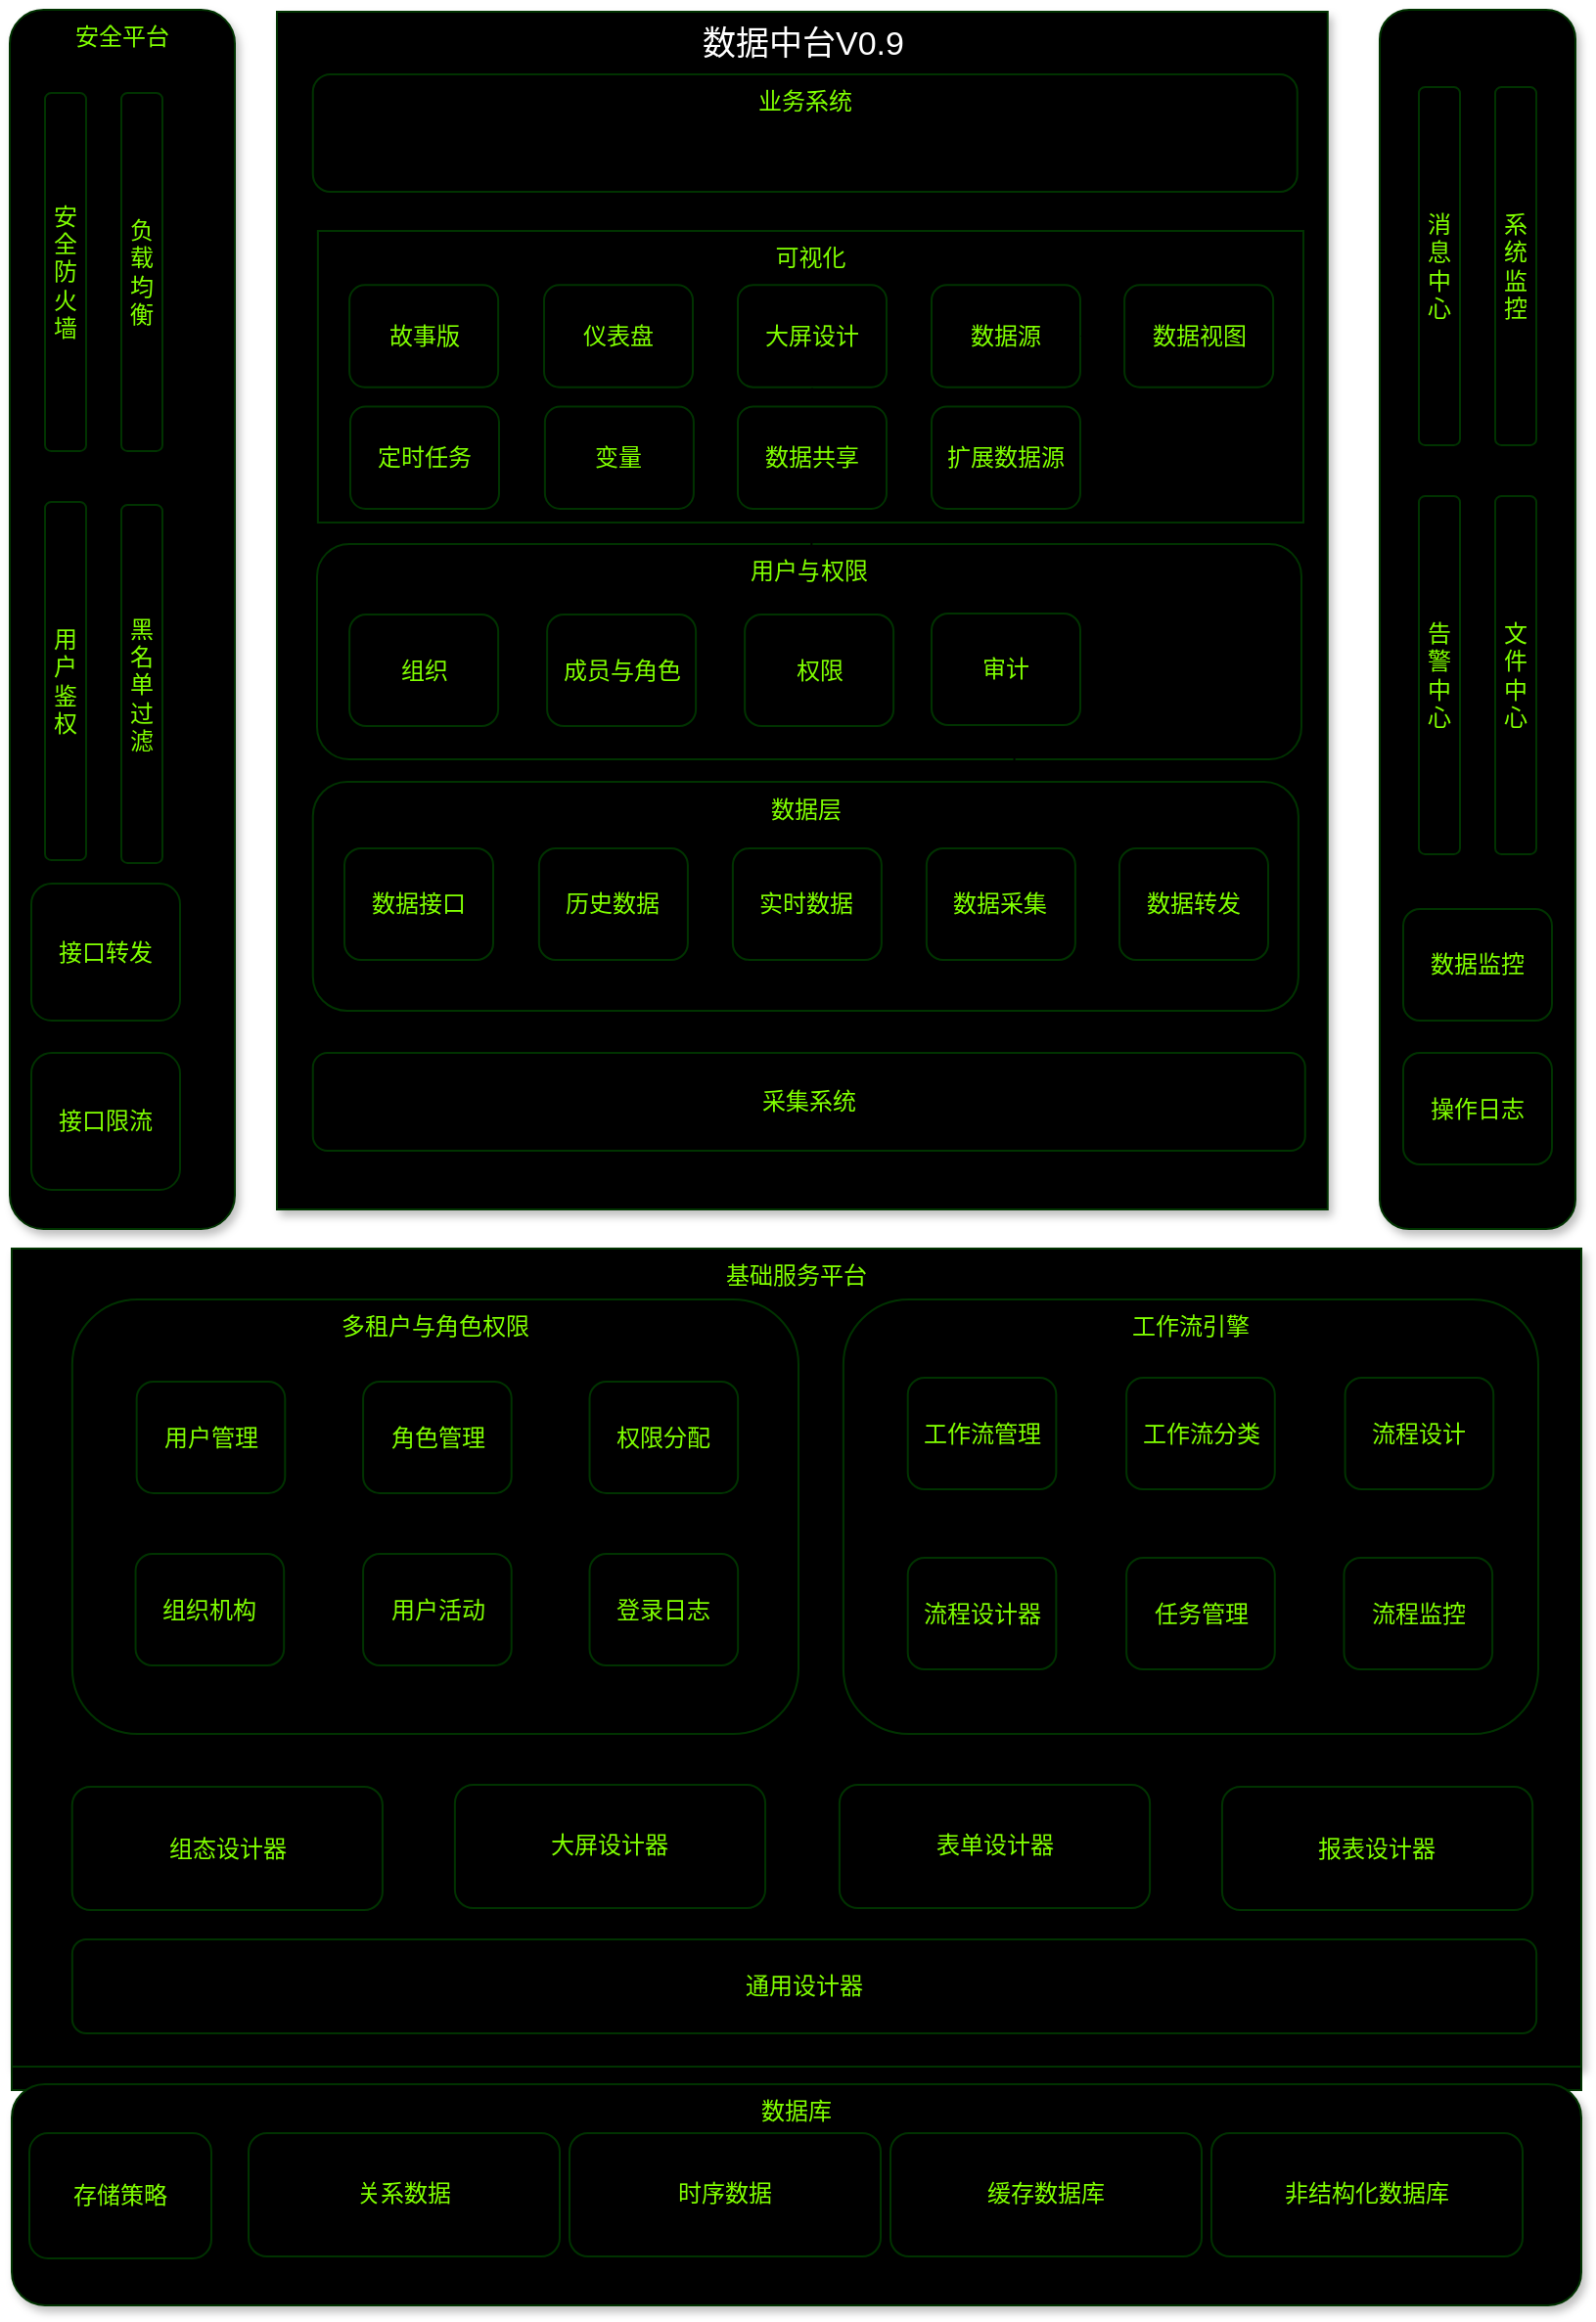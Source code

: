 <mxfile version="24.8.8">
  <diagram name="第 1 页" id="jOEGAAdJldzdozOKirW3">
    <mxGraphModel dx="1436" dy="786" grid="1" gridSize="10" guides="1" tooltips="1" connect="1" arrows="1" fold="1" page="1" pageScale="1" pageWidth="827" pageHeight="480" math="0" shadow="0">
      <root>
        <mxCell id="0" />
        <mxCell id="1" parent="0" />
        <mxCell id="qu1P84a28oFz5D7fJ5ri-1" value="数据中台V0.9" style="rounded=0;whiteSpace=wrap;html=1;fillColor=#000000;fontColor=#ffffff;strokeColor=#003300;glass=0;shadow=1;verticalAlign=top;align=center;fontSize=17;" vertex="1" parent="1">
          <mxGeometry x="148.5" y="8" width="536.89" height="612" as="geometry" />
        </mxCell>
        <mxCell id="qu1P84a28oFz5D7fJ5ri-3" value="" style="rounded=1;whiteSpace=wrap;html=1;fillColor=#000000;strokeColor=#003300;fontColor=#ffffff;shadow=1;glass=0;align=center;verticalAlign=top;fontFamily=Helvetica;fontSize=12;" vertex="1" parent="1">
          <mxGeometry x="712" y="7" width="100" height="623" as="geometry" />
        </mxCell>
        <mxCell id="qu1P84a28oFz5D7fJ5ri-4" value="安全平台" style="rounded=1;whiteSpace=wrap;html=1;fillColor=#000000;strokeColor=#003300;shadow=1;glass=0;align=center;verticalAlign=top;fontFamily=Helvetica;fontSize=12;fontColor=#80FF00;" vertex="1" parent="1">
          <mxGeometry x="12" y="7" width="115" height="623" as="geometry" />
        </mxCell>
        <mxCell id="qu1P84a28oFz5D7fJ5ri-20" value="接口转发" style="rounded=1;whiteSpace=wrap;html=1;fillColor=#000000;fontColor=#80FF00;strokeColor=#003300;" vertex="1" parent="1">
          <mxGeometry x="23" y="453.5" width="76" height="70" as="geometry" />
        </mxCell>
        <mxCell id="qu1P84a28oFz5D7fJ5ri-43" value="消息中心" style="rounded=1;whiteSpace=wrap;html=1;fillColor=#000000;fontColor=#80FF00;strokeColor=#003300;horizontal=1;" vertex="1" parent="1">
          <mxGeometry x="732" y="46.5" width="21" height="183" as="geometry" />
        </mxCell>
        <mxCell id="qu1P84a28oFz5D7fJ5ri-44" value="告警中心" style="rounded=1;whiteSpace=wrap;html=1;fillColor=#000000;fontColor=#80FF00;strokeColor=#003300;horizontal=1;" vertex="1" parent="1">
          <mxGeometry x="732" y="255.5" width="21" height="183" as="geometry" />
        </mxCell>
        <mxCell id="qu1P84a28oFz5D7fJ5ri-46" value="系统监控" style="rounded=1;whiteSpace=wrap;html=1;fillColor=#000000;fontColor=#80FF00;strokeColor=#003300;horizontal=1;" vertex="1" parent="1">
          <mxGeometry x="771" y="46.5" width="21" height="183" as="geometry" />
        </mxCell>
        <mxCell id="qu1P84a28oFz5D7fJ5ri-47" value="文件中心" style="rounded=1;whiteSpace=wrap;html=1;fillColor=#000000;fontColor=#80FF00;strokeColor=#003300;horizontal=1;" vertex="1" parent="1">
          <mxGeometry x="771" y="255.5" width="21" height="183" as="geometry" />
        </mxCell>
        <mxCell id="qu1P84a28oFz5D7fJ5ri-49" value="安全防火墙" style="rounded=1;whiteSpace=wrap;html=1;fillColor=#000000;fontColor=#80FF00;strokeColor=#003300;horizontal=1;" vertex="1" parent="1">
          <mxGeometry x="30" y="49.5" width="21" height="183" as="geometry" />
        </mxCell>
        <mxCell id="qu1P84a28oFz5D7fJ5ri-50" value="用户鉴权" style="rounded=1;whiteSpace=wrap;html=1;fillColor=#000000;fontColor=#80FF00;strokeColor=#003300;horizontal=1;" vertex="1" parent="1">
          <mxGeometry x="30" y="258.5" width="21" height="183" as="geometry" />
        </mxCell>
        <mxCell id="qu1P84a28oFz5D7fJ5ri-52" value="负载均衡" style="rounded=1;whiteSpace=wrap;html=1;fillColor=#000000;fontColor=#80FF00;strokeColor=#003300;horizontal=1;" vertex="1" parent="1">
          <mxGeometry x="69" y="49.5" width="21" height="183" as="geometry" />
        </mxCell>
        <mxCell id="qu1P84a28oFz5D7fJ5ri-54" value="黑名单过滤" style="rounded=1;whiteSpace=wrap;html=1;fillColor=#000000;fontColor=#80FF00;strokeColor=#003300;horizontal=1;" vertex="1" parent="1">
          <mxGeometry x="69" y="260" width="21" height="183" as="geometry" />
        </mxCell>
        <mxCell id="qu1P84a28oFz5D7fJ5ri-66" value="接口限流" style="rounded=1;whiteSpace=wrap;html=1;fillColor=#000000;fontColor=#80FF00;strokeColor=#003300;" vertex="1" parent="1">
          <mxGeometry x="23" y="540" width="76" height="70" as="geometry" />
        </mxCell>
        <mxCell id="qu1P84a28oFz5D7fJ5ri-113" value="" style="group" vertex="1" connectable="0" parent="1">
          <mxGeometry x="13" y="640" width="802" height="540" as="geometry" />
        </mxCell>
        <mxCell id="qu1P84a28oFz5D7fJ5ri-21" value="" style="group;rounded=0;strokeColor=#003300;align=center;verticalAlign=middle;fontFamily=Helvetica;fontSize=12;fontColor=#80FF00;fillColor=#000000;" vertex="1" connectable="0" parent="qu1P84a28oFz5D7fJ5ri-113">
          <mxGeometry width="802" height="430" as="geometry" />
        </mxCell>
        <mxCell id="qu1P84a28oFz5D7fJ5ri-22" value="基础服务平台" style="rounded=0;whiteSpace=wrap;html=1;fillColor=#000000;strokeColor=#003300;fontColor=#80FF00;align=center;verticalAlign=top;labelBackgroundColor=none;fontFamily=Helvetica;shadow=1;glass=0;fontSize=12;" vertex="1" parent="qu1P84a28oFz5D7fJ5ri-21">
          <mxGeometry width="802" height="418" as="geometry" />
        </mxCell>
        <mxCell id="qu1P84a28oFz5D7fJ5ri-23" value="多租户与角色权限" style="rounded=1;whiteSpace=wrap;html=1;fillColor=#000000;fontColor=#80FF00;strokeColor=#003300;glass=0;shadow=1;verticalAlign=top;align=center;fontFamily=Helvetica;fontSize=12;" vertex="1" parent="qu1P84a28oFz5D7fJ5ri-21">
          <mxGeometry x="30.923" y="26" width="371.075" height="222" as="geometry" />
        </mxCell>
        <mxCell id="qu1P84a28oFz5D7fJ5ri-24" value="用户管理" style="rounded=1;whiteSpace=wrap;html=1;fillColor=#000000;fontColor=#80FF00;strokeColor=#003300;align=center;verticalAlign=middle;fontFamily=Helvetica;fontSize=12;horizontal=1;" vertex="1" parent="qu1P84a28oFz5D7fJ5ri-21">
          <mxGeometry x="63.841" y="68" width="75.811" height="57" as="geometry" />
        </mxCell>
        <mxCell id="qu1P84a28oFz5D7fJ5ri-25" value="角色管理" style="rounded=1;whiteSpace=wrap;html=1;fillColor=#000000;fontColor=#80FF00;strokeColor=#003300;align=center;verticalAlign=middle;fontFamily=Helvetica;fontSize=12;horizontal=1;" vertex="1" parent="qu1P84a28oFz5D7fJ5ri-21">
          <mxGeometry x="179.552" y="68" width="75.811" height="57" as="geometry" />
        </mxCell>
        <mxCell id="qu1P84a28oFz5D7fJ5ri-26" value="权限分配" style="rounded=1;whiteSpace=wrap;html=1;fillColor=#000000;fontColor=#80FF00;strokeColor=#003300;align=center;verticalAlign=middle;fontFamily=Helvetica;fontSize=12;horizontal=1;" vertex="1" parent="qu1P84a28oFz5D7fJ5ri-21">
          <mxGeometry x="295.264" y="68" width="75.811" height="57" as="geometry" />
        </mxCell>
        <mxCell id="qu1P84a28oFz5D7fJ5ri-27" value="组织机构" style="rounded=1;whiteSpace=wrap;html=1;fillColor=#000000;fontColor=#80FF00;strokeColor=#003300;align=center;verticalAlign=middle;fontFamily=Helvetica;fontSize=12;horizontal=1;" vertex="1" parent="qu1P84a28oFz5D7fJ5ri-21">
          <mxGeometry x="63.282" y="156" width="75.811" height="57" as="geometry" />
        </mxCell>
        <mxCell id="qu1P84a28oFz5D7fJ5ri-28" value="用户活动" style="rounded=1;whiteSpace=wrap;html=1;fillColor=#000000;fontColor=#80FF00;strokeColor=#003300;align=center;verticalAlign=middle;fontFamily=Helvetica;fontSize=12;horizontal=1;" vertex="1" parent="qu1P84a28oFz5D7fJ5ri-21">
          <mxGeometry x="179.552" y="156" width="75.811" height="57" as="geometry" />
        </mxCell>
        <mxCell id="qu1P84a28oFz5D7fJ5ri-29" value="登录日志" style="rounded=1;whiteSpace=wrap;html=1;fillColor=#000000;fontColor=#80FF00;strokeColor=#003300;align=center;verticalAlign=middle;fontFamily=Helvetica;fontSize=12;horizontal=1;" vertex="1" parent="qu1P84a28oFz5D7fJ5ri-21">
          <mxGeometry x="295.264" y="156" width="75.811" height="57" as="geometry" />
        </mxCell>
        <mxCell id="qu1P84a28oFz5D7fJ5ri-30" value="工作流引擎" style="rounded=1;whiteSpace=wrap;html=1;fillColor=#000000;fontColor=#80FF00;strokeColor=#003300;glass=0;shadow=1;verticalAlign=top;align=center;fontFamily=Helvetica;fontSize=12;" vertex="1" parent="qu1P84a28oFz5D7fJ5ri-21">
          <mxGeometry x="424.94" y="26" width="355.055" height="222" as="geometry" />
        </mxCell>
        <mxCell id="qu1P84a28oFz5D7fJ5ri-31" value="工作流管理" style="rounded=1;whiteSpace=wrap;html=1;fillColor=#000000;fontColor=#80FF00;strokeColor=#003300;align=center;verticalAlign=middle;fontFamily=Helvetica;fontSize=12;horizontal=1;" vertex="1" parent="qu1P84a28oFz5D7fJ5ri-21">
          <mxGeometry x="457.858" y="66" width="75.811" height="57" as="geometry" />
        </mxCell>
        <mxCell id="qu1P84a28oFz5D7fJ5ri-32" value="工作流分类" style="rounded=1;whiteSpace=wrap;html=1;fillColor=#000000;fontColor=#80FF00;strokeColor=#003300;align=center;verticalAlign=middle;fontFamily=Helvetica;fontSize=12;horizontal=1;" vertex="1" parent="qu1P84a28oFz5D7fJ5ri-21">
          <mxGeometry x="569.58" y="66" width="75.811" height="57" as="geometry" />
        </mxCell>
        <mxCell id="qu1P84a28oFz5D7fJ5ri-33" value="流程设计" style="rounded=1;whiteSpace=wrap;html=1;fillColor=#000000;fontColor=#80FF00;strokeColor=#003300;align=center;verticalAlign=middle;fontFamily=Helvetica;fontSize=12;horizontal=1;" vertex="1" parent="qu1P84a28oFz5D7fJ5ri-21">
          <mxGeometry x="681.301" y="66" width="75.811" height="57" as="geometry" />
        </mxCell>
        <mxCell id="qu1P84a28oFz5D7fJ5ri-34" value="流程设计器" style="rounded=1;whiteSpace=wrap;html=1;fillColor=#000000;fontColor=#80FF00;strokeColor=#003300;align=center;verticalAlign=middle;fontFamily=Helvetica;fontSize=12;horizontal=1;" vertex="1" parent="qu1P84a28oFz5D7fJ5ri-21">
          <mxGeometry x="457.858" y="158" width="75.811" height="57" as="geometry" />
        </mxCell>
        <mxCell id="qu1P84a28oFz5D7fJ5ri-35" value="任务管理" style="rounded=1;whiteSpace=wrap;html=1;fillColor=#000000;fontColor=#80FF00;strokeColor=#003300;align=center;verticalAlign=middle;fontFamily=Helvetica;fontSize=12;horizontal=1;" vertex="1" parent="qu1P84a28oFz5D7fJ5ri-21">
          <mxGeometry x="569.58" y="158" width="75.811" height="57" as="geometry" />
        </mxCell>
        <mxCell id="qu1P84a28oFz5D7fJ5ri-36" value="流程监控" style="rounded=1;whiteSpace=wrap;html=1;fillColor=#000000;fontColor=#80FF00;strokeColor=#003300;align=center;verticalAlign=middle;fontFamily=Helvetica;fontSize=12;horizontal=1;" vertex="1" parent="qu1P84a28oFz5D7fJ5ri-21">
          <mxGeometry x="680.742" y="158" width="75.811" height="57" as="geometry" />
        </mxCell>
        <mxCell id="qu1P84a28oFz5D7fJ5ri-37" value="通用设计器" style="rounded=1;whiteSpace=wrap;html=1;fillColor=#000000;fontColor=#80FF00;strokeColor=#003300;glass=0;shadow=1;verticalAlign=middle;align=center;fontFamily=Helvetica;fontSize=12;" vertex="1" parent="qu1P84a28oFz5D7fJ5ri-21">
          <mxGeometry x="30.923" y="353" width="748.134" height="48" as="geometry" />
        </mxCell>
        <mxCell id="qu1P84a28oFz5D7fJ5ri-38" value="组态设计器" style="rounded=1;whiteSpace=wrap;html=1;fillColor=#000000;fontColor=#80FF00;strokeColor=#003300;glass=0;shadow=1;verticalAlign=middle;align=center;fontFamily=Helvetica;fontSize=12;" vertex="1" parent="qu1P84a28oFz5D7fJ5ri-21">
          <mxGeometry x="30.863" y="275.008" width="158.604" height="62.992" as="geometry" />
        </mxCell>
        <mxCell id="qu1P84a28oFz5D7fJ5ri-39" value="大屏设计器" style="rounded=1;whiteSpace=wrap;html=1;fillColor=#000000;fontColor=#80FF00;strokeColor=#003300;glass=0;shadow=1;verticalAlign=middle;align=center;fontFamily=Helvetica;fontSize=12;" vertex="1" parent="qu1P84a28oFz5D7fJ5ri-21">
          <mxGeometry x="226.435" y="274" width="158.604" height="62.992" as="geometry" />
        </mxCell>
        <mxCell id="qu1P84a28oFz5D7fJ5ri-40" value="报表设计器" style="rounded=1;whiteSpace=wrap;html=1;fillColor=#000000;fontColor=#80FF00;strokeColor=#003300;glass=0;shadow=1;verticalAlign=middle;align=center;fontFamily=Helvetica;fontSize=12;" vertex="1" parent="qu1P84a28oFz5D7fJ5ri-21">
          <mxGeometry x="618.458" y="275.008" width="158.604" height="62.992" as="geometry" />
        </mxCell>
        <mxCell id="qu1P84a28oFz5D7fJ5ri-41" value="表单设计器" style="rounded=1;whiteSpace=wrap;html=1;fillColor=#000000;fontColor=#80FF00;strokeColor=#003300;glass=0;shadow=1;verticalAlign=middle;align=center;fontFamily=Helvetica;fontSize=12;" vertex="1" parent="qu1P84a28oFz5D7fJ5ri-21">
          <mxGeometry x="422.945" y="274" width="158.604" height="62.992" as="geometry" />
        </mxCell>
        <mxCell id="qu1P84a28oFz5D7fJ5ri-59" value="" style="group" vertex="1" connectable="0" parent="qu1P84a28oFz5D7fJ5ri-113">
          <mxGeometry y="427" width="802" height="113" as="geometry" />
        </mxCell>
        <mxCell id="qu1P84a28oFz5D7fJ5ri-60" value="数据库" style="rounded=1;whiteSpace=wrap;html=1;fillColor=#000000;fontColor=#80FF00;strokeColor=#003300;glass=0;shadow=1;verticalAlign=top;align=center;fontFamily=Helvetica;fontSize=12;" vertex="1" parent="qu1P84a28oFz5D7fJ5ri-59">
          <mxGeometry width="802" height="113" as="geometry" />
        </mxCell>
        <mxCell id="qu1P84a28oFz5D7fJ5ri-61" value="关系数据" style="rounded=1;whiteSpace=wrap;html=1;fillColor=#000000;fontColor=#80FF00;strokeColor=#003300;glass=0;shadow=1;verticalAlign=middle;align=center;fontFamily=Helvetica;fontSize=12;" vertex="1" parent="qu1P84a28oFz5D7fJ5ri-59">
          <mxGeometry x="121" y="25" width="159" height="62.992" as="geometry" />
        </mxCell>
        <mxCell id="qu1P84a28oFz5D7fJ5ri-62" value="时序数据" style="rounded=1;whiteSpace=wrap;html=1;fillColor=#000000;fontColor=#80FF00;strokeColor=#003300;glass=0;shadow=1;verticalAlign=middle;align=center;fontFamily=Helvetica;fontSize=12;" vertex="1" parent="qu1P84a28oFz5D7fJ5ri-59">
          <mxGeometry x="285" y="25" width="159" height="62.992" as="geometry" />
        </mxCell>
        <mxCell id="qu1P84a28oFz5D7fJ5ri-63" value="非结构化数据库" style="rounded=1;whiteSpace=wrap;html=1;fillColor=#000000;fontColor=#80FF00;strokeColor=#003300;glass=0;shadow=1;verticalAlign=middle;align=center;fontFamily=Helvetica;fontSize=12;" vertex="1" parent="qu1P84a28oFz5D7fJ5ri-59">
          <mxGeometry x="613" y="25" width="159" height="62.992" as="geometry" />
        </mxCell>
        <mxCell id="qu1P84a28oFz5D7fJ5ri-64" value="缓存数据库" style="rounded=1;whiteSpace=wrap;html=1;fillColor=#000000;fontColor=#80FF00;strokeColor=#003300;glass=0;shadow=1;verticalAlign=middle;align=center;fontFamily=Helvetica;fontSize=12;" vertex="1" parent="qu1P84a28oFz5D7fJ5ri-59">
          <mxGeometry x="449" y="25" width="159" height="62.992" as="geometry" />
        </mxCell>
        <mxCell id="qu1P84a28oFz5D7fJ5ri-65" value="存储策略" style="rounded=1;whiteSpace=wrap;html=1;fillColor=#000000;fontColor=#80FF00;strokeColor=#003300;horizontal=1;" vertex="1" parent="qu1P84a28oFz5D7fJ5ri-59">
          <mxGeometry x="9" y="25" width="93" height="64" as="geometry" />
        </mxCell>
        <mxCell id="qu1P84a28oFz5D7fJ5ri-114" value="" style="group" vertex="1" connectable="0" parent="1">
          <mxGeometry x="166.88" y="120" width="507.84" height="487.5" as="geometry" />
        </mxCell>
        <mxCell id="qu1P84a28oFz5D7fJ5ri-2" value="用户与权限" style="rounded=1;whiteSpace=wrap;html=1;fillColor=#000000;fontColor=#80FF00;strokeColor=#003300;glass=0;shadow=1;verticalAlign=top;align=center;fontFamily=Helvetica;fontSize=12;" vertex="1" parent="qu1P84a28oFz5D7fJ5ri-114">
          <mxGeometry x="2.12" y="160" width="503" height="110" as="geometry" />
        </mxCell>
        <mxCell id="qu1P84a28oFz5D7fJ5ri-5" value="组织" style="rounded=1;whiteSpace=wrap;html=1;fillColor=#000000;fontColor=#80FF00;strokeColor=#003300;" vertex="1" parent="qu1P84a28oFz5D7fJ5ri-114">
          <mxGeometry x="18.68" y="196" width="76" height="57" as="geometry" />
        </mxCell>
        <mxCell id="qu1P84a28oFz5D7fJ5ri-6" value="成员与角色" style="rounded=1;whiteSpace=wrap;html=1;fillColor=#000000;fontColor=#80FF00;strokeColor=#003300;" vertex="1" parent="qu1P84a28oFz5D7fJ5ri-114">
          <mxGeometry x="119.68" y="196" width="76" height="57" as="geometry" />
        </mxCell>
        <mxCell id="qu1P84a28oFz5D7fJ5ri-7" value="" style="edgeStyle=orthogonalEdgeStyle;rounded=0;orthogonalLoop=1;jettySize=auto;html=1;" edge="1" parent="qu1P84a28oFz5D7fJ5ri-114" source="qu1P84a28oFz5D7fJ5ri-9">
          <mxGeometry relative="1" as="geometry">
            <mxPoint x="254.32" y="126" as="targetPoint" />
          </mxGeometry>
        </mxCell>
        <mxCell id="qu1P84a28oFz5D7fJ5ri-9" value="权限" style="rounded=1;whiteSpace=wrap;html=1;fillColor=#000000;fontColor=#80FF00;strokeColor=#003300;" vertex="1" parent="qu1P84a28oFz5D7fJ5ri-114">
          <mxGeometry x="220.68" y="196" width="76" height="57" as="geometry" />
        </mxCell>
        <mxCell id="qu1P84a28oFz5D7fJ5ri-10" value="" style="edgeStyle=orthogonalEdgeStyle;rounded=0;orthogonalLoop=1;jettySize=auto;html=1;" edge="1" parent="qu1P84a28oFz5D7fJ5ri-114">
          <mxGeometry relative="1" as="geometry">
            <mxPoint x="358.72" y="253" as="sourcePoint" />
            <mxPoint x="358.12" y="286" as="targetPoint" />
          </mxGeometry>
        </mxCell>
        <mxCell id="qu1P84a28oFz5D7fJ5ri-57" value="采集系统" style="rounded=1;whiteSpace=wrap;html=1;fillColor=#000000;fontColor=#80FF00;strokeColor=#003300;" vertex="1" parent="qu1P84a28oFz5D7fJ5ri-114">
          <mxGeometry y="420" width="507" height="50" as="geometry" />
        </mxCell>
        <mxCell id="qu1P84a28oFz5D7fJ5ri-58" value="可视化" style="group;rounded=0;strokeColor=#003300;align=center;verticalAlign=top;fontFamily=Helvetica;fontSize=12;fontColor=#80FF00;fillColor=none;container=0;" vertex="1" connectable="0" parent="qu1P84a28oFz5D7fJ5ri-114">
          <mxGeometry x="2.56" width="503.56" height="149" as="geometry" />
        </mxCell>
        <mxCell id="qu1P84a28oFz5D7fJ5ri-72" value="故事版" style="rounded=1;whiteSpace=wrap;html=1;fillColor=#000000;fontColor=#80FF00;strokeColor=#003300;align=center;verticalAlign=middle;fontFamily=Helvetica;fontSize=12;" vertex="1" parent="qu1P84a28oFz5D7fJ5ri-114">
          <mxGeometry x="18.68" y="27.648" width="76" height="52.216" as="geometry" />
        </mxCell>
        <mxCell id="qu1P84a28oFz5D7fJ5ri-73" value="仪表盘" style="rounded=1;whiteSpace=wrap;html=1;fillColor=#000000;fontColor=#80FF00;strokeColor=#003300;align=center;verticalAlign=middle;fontFamily=Helvetica;fontSize=12;" vertex="1" parent="qu1P84a28oFz5D7fJ5ri-114">
          <mxGeometry x="118.12" y="27.648" width="76" height="52.216" as="geometry" />
        </mxCell>
        <mxCell id="qu1P84a28oFz5D7fJ5ri-74" value="大屏设计" style="rounded=1;whiteSpace=wrap;html=1;fillColor=#000000;fontColor=#80FF00;strokeColor=#003300;align=center;verticalAlign=middle;fontFamily=Helvetica;fontSize=12;" vertex="1" parent="qu1P84a28oFz5D7fJ5ri-114">
          <mxGeometry x="217.12" y="27.648" width="76" height="52.216" as="geometry" />
        </mxCell>
        <mxCell id="qu1P84a28oFz5D7fJ5ri-75" value="数据源" style="rounded=1;whiteSpace=wrap;html=1;fillColor=#000000;fontColor=#80FF00;strokeColor=#003300;align=center;verticalAlign=middle;fontFamily=Helvetica;fontSize=12;" vertex="1" parent="qu1P84a28oFz5D7fJ5ri-114">
          <mxGeometry x="316.12" y="27.648" width="76" height="52.216" as="geometry" />
        </mxCell>
        <mxCell id="qu1P84a28oFz5D7fJ5ri-76" value="" style="edgeStyle=orthogonalEdgeStyle;rounded=0;orthogonalLoop=1;jettySize=auto;html=1;" edge="1" parent="qu1P84a28oFz5D7fJ5ri-114" source="qu1P84a28oFz5D7fJ5ri-77" target="qu1P84a28oFz5D7fJ5ri-75">
          <mxGeometry relative="1" as="geometry" />
        </mxCell>
        <mxCell id="qu1P84a28oFz5D7fJ5ri-77" value="数据视图" style="rounded=1;whiteSpace=wrap;html=1;fillColor=#000000;fontColor=#80FF00;strokeColor=#003300;align=center;verticalAlign=middle;fontFamily=Helvetica;fontSize=12;" vertex="1" parent="qu1P84a28oFz5D7fJ5ri-114">
          <mxGeometry x="414.68" y="27.648" width="76" height="52.216" as="geometry" />
        </mxCell>
        <mxCell id="qu1P84a28oFz5D7fJ5ri-78" value="定时任务" style="rounded=1;whiteSpace=wrap;html=1;fillColor=#000000;fontColor=#80FF00;strokeColor=#003300;align=center;verticalAlign=middle;fontFamily=Helvetica;fontSize=12;" vertex="1" parent="qu1P84a28oFz5D7fJ5ri-114">
          <mxGeometry x="19.12" y="89.784" width="76" height="52.216" as="geometry" />
        </mxCell>
        <mxCell id="qu1P84a28oFz5D7fJ5ri-105" value="" style="edgeStyle=orthogonalEdgeStyle;rounded=0;orthogonalLoop=1;jettySize=auto;html=1;" edge="1" parent="qu1P84a28oFz5D7fJ5ri-114" source="qu1P84a28oFz5D7fJ5ri-79" target="qu1P84a28oFz5D7fJ5ri-74">
          <mxGeometry relative="1" as="geometry" />
        </mxCell>
        <mxCell id="qu1P84a28oFz5D7fJ5ri-79" value="变量" style="rounded=1;whiteSpace=wrap;html=1;fillColor=#000000;fontColor=#80FF00;strokeColor=#003300;align=center;verticalAlign=middle;fontFamily=Helvetica;fontSize=12;" vertex="1" parent="qu1P84a28oFz5D7fJ5ri-114">
          <mxGeometry x="118.56" y="89.784" width="76" height="52.216" as="geometry" />
        </mxCell>
        <mxCell id="qu1P84a28oFz5D7fJ5ri-80" value="数据层" style="rounded=1;whiteSpace=wrap;html=1;fillColor=#000000;strokeColor=#003300;fontColor=#80FF00;verticalAlign=top;align=center;shadow=1;glass=0;fontFamily=Helvetica;fontSize=12;" vertex="1" parent="qu1P84a28oFz5D7fJ5ri-114">
          <mxGeometry y="281.5" width="503.56" height="117" as="geometry" />
        </mxCell>
        <mxCell id="qu1P84a28oFz5D7fJ5ri-81" value="数据接口" style="rounded=1;whiteSpace=wrap;html=1;fillColor=#000000;fontColor=#80FF00;strokeColor=#003300;align=center;verticalAlign=middle;fontFamily=Helvetica;fontSize=12;" vertex="1" parent="qu1P84a28oFz5D7fJ5ri-114">
          <mxGeometry x="16.12" y="315.5" width="76" height="57" as="geometry" />
        </mxCell>
        <mxCell id="qu1P84a28oFz5D7fJ5ri-82" value="历史数据" style="rounded=1;whiteSpace=wrap;html=1;fillColor=#000000;fontColor=#80FF00;strokeColor=#003300;align=center;verticalAlign=middle;fontFamily=Helvetica;fontSize=12;" vertex="1" parent="qu1P84a28oFz5D7fJ5ri-114">
          <mxGeometry x="115.56" y="315.5" width="76" height="57" as="geometry" />
        </mxCell>
        <mxCell id="qu1P84a28oFz5D7fJ5ri-83" value="实时数据" style="rounded=1;whiteSpace=wrap;html=1;fillColor=#000000;fontColor=#80FF00;strokeColor=#003300;align=center;verticalAlign=middle;fontFamily=Helvetica;fontSize=12;" vertex="1" parent="qu1P84a28oFz5D7fJ5ri-114">
          <mxGeometry x="214.56" y="315.5" width="76" height="57" as="geometry" />
        </mxCell>
        <mxCell id="qu1P84a28oFz5D7fJ5ri-84" value="数据采集" style="rounded=1;whiteSpace=wrap;html=1;fillColor=#000000;fontColor=#80FF00;strokeColor=#003300;align=center;verticalAlign=middle;fontFamily=Helvetica;fontSize=12;" vertex="1" parent="qu1P84a28oFz5D7fJ5ri-114">
          <mxGeometry x="313.56" y="315.5" width="76" height="57" as="geometry" />
        </mxCell>
        <mxCell id="qu1P84a28oFz5D7fJ5ri-85" value="数据转发" style="rounded=1;whiteSpace=wrap;html=1;fillColor=#000000;fontColor=#80FF00;strokeColor=#003300;align=center;verticalAlign=middle;fontFamily=Helvetica;fontSize=12;" vertex="1" parent="qu1P84a28oFz5D7fJ5ri-114">
          <mxGeometry x="412.12" y="315.5" width="76" height="57" as="geometry" />
        </mxCell>
        <mxCell id="qu1P84a28oFz5D7fJ5ri-106" value="数据共享" style="rounded=1;whiteSpace=wrap;html=1;fillColor=#000000;fontColor=#80FF00;strokeColor=#003300;align=center;verticalAlign=middle;fontFamily=Helvetica;fontSize=12;" vertex="1" parent="qu1P84a28oFz5D7fJ5ri-114">
          <mxGeometry x="217.12" y="89.784" width="76" height="52.216" as="geometry" />
        </mxCell>
        <mxCell id="qu1P84a28oFz5D7fJ5ri-107" value="扩展数据源" style="rounded=1;whiteSpace=wrap;html=1;fillColor=#000000;fontColor=#80FF00;strokeColor=#003300;align=center;verticalAlign=middle;fontFamily=Helvetica;fontSize=12;" vertex="1" parent="qu1P84a28oFz5D7fJ5ri-114">
          <mxGeometry x="316.12" y="89.784" width="76" height="52.216" as="geometry" />
        </mxCell>
        <mxCell id="qu1P84a28oFz5D7fJ5ri-111" value="" style="edgeStyle=orthogonalEdgeStyle;rounded=0;orthogonalLoop=1;jettySize=auto;html=1;exitX=0.75;exitY=0;exitDx=0;exitDy=0;" edge="1" parent="qu1P84a28oFz5D7fJ5ri-114">
          <mxGeometry relative="1" as="geometry">
            <mxPoint x="266.12" y="480" as="sourcePoint" />
            <mxPoint x="251.62" y="487.5" as="targetPoint" />
          </mxGeometry>
        </mxCell>
        <mxCell id="qu1P84a28oFz5D7fJ5ri-112" value="审计" style="rounded=1;whiteSpace=wrap;html=1;fillColor=#000000;fontColor=#80FF00;strokeColor=#003300;" vertex="1" parent="qu1P84a28oFz5D7fJ5ri-114">
          <mxGeometry x="316.12" y="195.5" width="76" height="57" as="geometry" />
        </mxCell>
        <mxCell id="qu1P84a28oFz5D7fJ5ri-115" value="业务系统" style="rounded=1;whiteSpace=wrap;html=1;fillColor=#000000;fontColor=#80FF00;strokeColor=#003300;glass=0;shadow=1;verticalAlign=top;align=center;fontFamily=Helvetica;fontSize=12;" vertex="1" parent="1">
          <mxGeometry x="166.88" y="40" width="503" height="60" as="geometry" />
        </mxCell>
        <mxCell id="qu1P84a28oFz5D7fJ5ri-116" value="数据监控" style="rounded=1;whiteSpace=wrap;html=1;fillColor=#000000;fontColor=#80FF00;strokeColor=#003300;align=center;verticalAlign=middle;fontFamily=Helvetica;fontSize=12;" vertex="1" parent="1">
          <mxGeometry x="724" y="466.5" width="76" height="57" as="geometry" />
        </mxCell>
        <mxCell id="qu1P84a28oFz5D7fJ5ri-117" value="操作日志" style="rounded=1;whiteSpace=wrap;html=1;fillColor=#000000;fontColor=#80FF00;strokeColor=#003300;align=center;verticalAlign=middle;fontFamily=Helvetica;fontSize=12;" vertex="1" parent="1">
          <mxGeometry x="724" y="540" width="76" height="57" as="geometry" />
        </mxCell>
      </root>
    </mxGraphModel>
  </diagram>
</mxfile>
